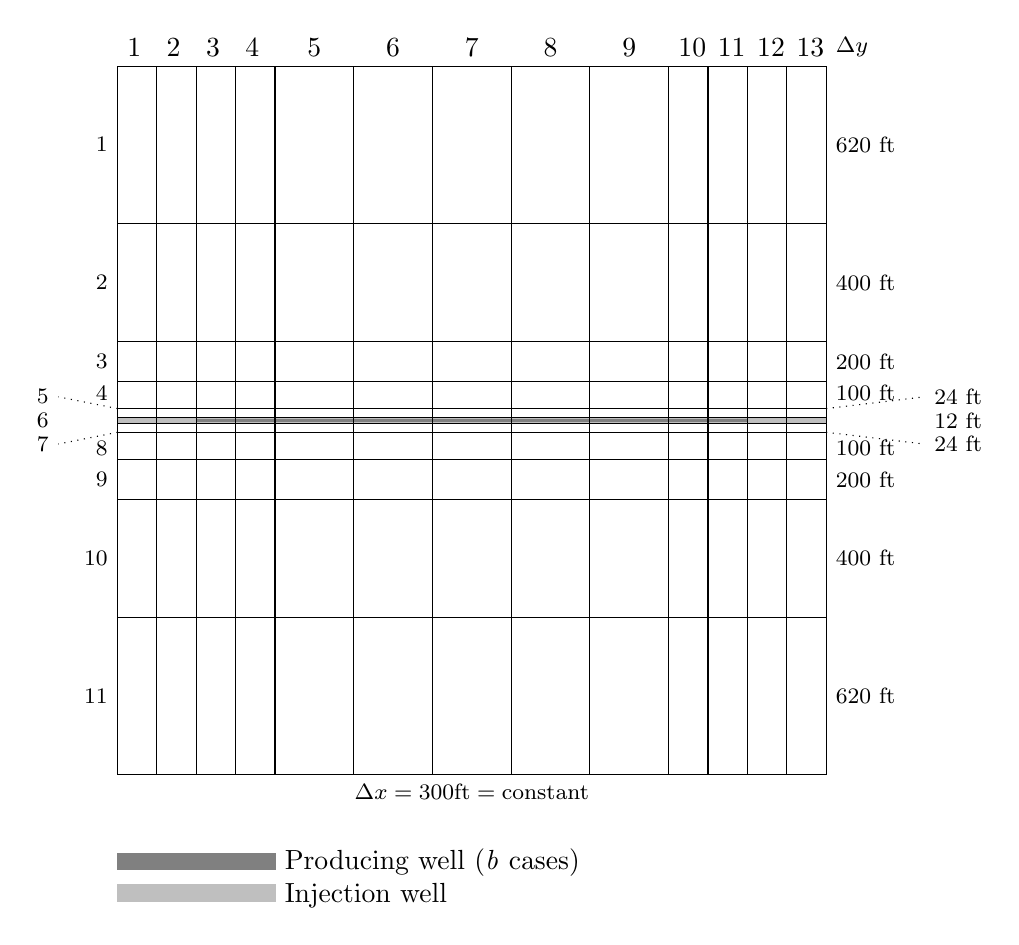 % -*- root: ../../eclipse-data.tex -*-

% In Cases 4a and 4b the grid was not refined.Cases 1 to 3 the grid is refined as described below.

% In The aspect ratio of the well blocks in the yz- direction is approximately unity when transformed to an isotropic system, so a refinement that kept this aspect ratio was applied. The refinement was applied to the box of gridblocks consisting of the row of blocks containing the production well plus an extra block on either end. This box was refined as follows: 

% z-direction: 3 layers with Dz = 8 ft, 4 ft, 8 ft 

% y-direction: 3 rows with Dy =24 ft, 12 ft, 24 ft 

% x-direction: 2 blocks at each end of the refinement box were refined into 4, with equal Dx values. The other blocks were not refmed in the x-direction. 

% The refined blocks containing the production well thus had dimensions: 
%    Dx =300 ft and 150 ft; 
%    Dy = 12 ft; 
%    Dz = 4 ft.

% Interpretation: 
%   For long wells: 
%     Row 5, columns 1 and 9, topmost layer.
%     Row five is split into 3 new rows, with thickness 24ft, 12ft, 24ft
%     Column 1,2 and 8,9 is each split into two new blocks, each 150 ft. long
%     Topmost layer is split into three layers, with thickness 8 ft, 4 ft, 8 ft
%
%   Same for short wells, but split blocks 5,6 and 8,9 

% New dimensions: 13x11x8
%    


\begin{tikzpicture}
% WELLS =======================================================================
  \draw[color=lightgray,fill=lightgray] (0,4.46) rectangle (9,4.54); % Injector
  \draw[color=lightgray,fill=gray] (1,4.47) rectangle (8,4.53); % Producer

% VERTIVAL LINES ==============================================================
  \draw[] (0,0) to (0,9) to (9,9) to (9,0) to (0,0);
  \foreach \x in {0.5,1,1.5,2,3,4,5,6,7,7.5,8,8.5,9} {
    \draw[] (\x,9) to (\x, 0);
  }

% X-DIRECTION NUMBERING =======================================================
  \node[anchor=south west] at (0.0,9) {1};
  \node[anchor=south west] at (0.5,9) {2};
  \node[anchor=south west] at (1.0,9) {3};
  \node[anchor=south west] at (1.5,9) {4};
  \node[anchor=south     ] at (2.5,9) {5};
  \node[anchor=south     ] at (3.5,9) {6};
  \node[anchor=south     ] at (4.5,9) {7};
  \node[anchor=south     ] at (5.5,9) {8};
  \node[anchor=south     ] at (6.5,9) {9};
  \node[anchor=south west] at (7.0,9) {10};
  \node[anchor=south west] at (7.5,9) {11};
  \node[anchor=south west] at (8.0,9) {12};
  \node[anchor=south west] at (8.5,9) {13};

% HORIZONTAL LINES ============================================================
  \draw[] (0,7) to (9,7); % 1
  \draw[] (0,5.5) to (9,5.5); % 2
  \draw[] (0,5) to (9,5); % 3
  \draw[] (0,4.65) to (9,4.65); % 4
  \draw[] (0,4.54) to (9,4.54); % 6
  \draw[] (0,4.46) to (9,4.46); % 7
  \draw[] (0,4.35) to (9,4.35); % 8
  \draw[] (0,4) to (9,4); % 9
  \draw[] (0,3.5) to (9,3.5); % 10
  \draw[] (0,2) to (9,2); % 11



% Y-DIRECTION NUMBERING
  \node[anchor=east] at (0,1,00) {\footnotesize 11};
  \node[anchor=east] at (0,2.75) {\footnotesize 10};
  \node[anchor=east] at (0,3.75) {\footnotesize 9};
  \node[anchor=east] at (0,4.15) {\footnotesize 8};
  \node[anchor=east] at (-.75,4.20) {\footnotesize 7};
  \node[anchor=east] at (-.75,4.50) {\footnotesize 6};
  \node[anchor=east] at (-.75,4.80) {\footnotesize 5};
  \node[anchor=east] at (0,4.85) {\footnotesize 4};
  \node[anchor=east] at (0,5.25) {\footnotesize 3};
  \node[anchor=east] at (0,6.25) {\footnotesize 2};
  \node[anchor=east] at (0,8.00) {\footnotesize 1};

  \draw[dotted] (0,4.65) to (-.75,4.80);
  \draw[dotted] (0,4.35) to (-.75,4.20);
  

% Y-DIRECTION LENGTHS
  \node[anchor=south west] at (9,9) {\footnotesize $\Delta y$};
  \node[anchor=west] at (9,1,00) {\footnotesize 620 ft};
  \node[anchor=west] at (9,2.75) {\footnotesize 400 ft};
  \node[anchor=west] at (9,3.75) {\footnotesize 200 ft};
  \node[anchor=west] at (9,4.15) {\footnotesize 100 ft};
%  \node[anchor=west] at (9,4.50) {\footnotesize 60  ft};
  \node[anchor=west] at (9,4.85) {\footnotesize 100 ft};
  \node[anchor=west] at (9,5.25) {\footnotesize 200 ft};
  \node[anchor=west] at (9,6.25) {\footnotesize 400 ft};
  \node[anchor=west] at (9,8.00) {\footnotesize 620 ft};

  \draw[dotted] (9,4.65) to (10.25,4.80);
  \draw[dotted] (9,4.35) to (10.25,4.20);
  \node[anchor=west] at (10.25,4.80) {\footnotesize 24 ft};
  \node[anchor=west] at (10.25,4.50) {\footnotesize 12 ft};
  \node[anchor=west] at (10.25,4.20) {\footnotesize 24 ft};

  \node[anchor=north] at (4.5,0) {\footnotesize $\Delta x = 300 \mathrm{ft} = \mathrm{constant}$};

% LEGEND ======================================================================
  \draw[color=lightgray,fill=lightgray] (0,-1.39) rectangle (2,-1.61); % Injector
  \node[anchor=south west] at (2,-1.41) {Producing well (\emph{b} cases)};
  \draw[color=gray,fill=gray] (0,-1.00) rectangle (2,-1.20); % Producer
  \node[anchor=south west] at (2,-1.81) {Injection well};



\end{tikzpicture}
